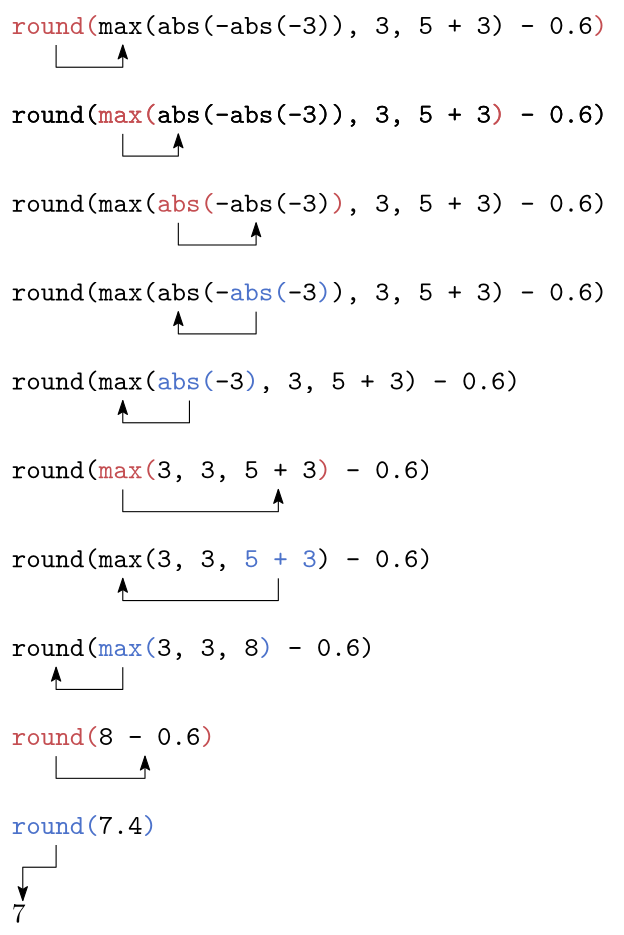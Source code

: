<?xml version="1.0"?>
<!DOCTYPE ipe SYSTEM "ipe.dtd">
<ipe version="70218" creator="Ipe 7.2.24">
<info created="D:20220208125300" modified="D:20230901152816"/>
<ipestyle name="basic">
<symbol name="arrow/arc(spx)">
<path stroke="sym-stroke" fill="sym-stroke" pen="sym-pen">
0 0 m
-1 0.333 l
-1 -0.333 l
h
</path>
</symbol>
<symbol name="arrow/farc(spx)">
<path stroke="sym-stroke" fill="white" pen="sym-pen">
0 0 m
-1 0.333 l
-1 -0.333 l
h
</path>
</symbol>
<symbol name="arrow/ptarc(spx)">
<path stroke="sym-stroke" fill="sym-stroke" pen="sym-pen">
0 0 m
-1 0.333 l
-0.8 0 l
-1 -0.333 l
h
</path>
</symbol>
<symbol name="arrow/fptarc(spx)">
<path stroke="sym-stroke" fill="white" pen="sym-pen">
0 0 m
-1 0.333 l
-0.8 0 l
-1 -0.333 l
h
</path>
</symbol>
<symbol name="mark/circle(sx)" transformations="translations">
<path fill="sym-stroke">
0.6 0 0 0.6 0 0 e
0.4 0 0 0.4 0 0 e
</path>
</symbol>
<symbol name="mark/disk(sx)" transformations="translations">
<path fill="sym-stroke">
0.6 0 0 0.6 0 0 e
</path>
</symbol>
<symbol name="mark/fdisk(sfx)" transformations="translations">
<group>
<path fill="sym-fill">
0.5 0 0 0.5 0 0 e
</path>
<path fill="sym-stroke" fillrule="eofill">
0.6 0 0 0.6 0 0 e
0.4 0 0 0.4 0 0 e
</path>
</group>
</symbol>
<symbol name="mark/box(sx)" transformations="translations">
<path fill="sym-stroke" fillrule="eofill">
-0.6 -0.6 m
0.6 -0.6 l
0.6 0.6 l
-0.6 0.6 l
h
-0.4 -0.4 m
0.4 -0.4 l
0.4 0.4 l
-0.4 0.4 l
h
</path>
</symbol>
<symbol name="mark/square(sx)" transformations="translations">
<path fill="sym-stroke">
-0.6 -0.6 m
0.6 -0.6 l
0.6 0.6 l
-0.6 0.6 l
h
</path>
</symbol>
<symbol name="mark/fsquare(sfx)" transformations="translations">
<group>
<path fill="sym-fill">
-0.5 -0.5 m
0.5 -0.5 l
0.5 0.5 l
-0.5 0.5 l
h
</path>
<path fill="sym-stroke" fillrule="eofill">
-0.6 -0.6 m
0.6 -0.6 l
0.6 0.6 l
-0.6 0.6 l
h
-0.4 -0.4 m
0.4 -0.4 l
0.4 0.4 l
-0.4 0.4 l
h
</path>
</group>
</symbol>
<symbol name="mark/cross(sx)" transformations="translations">
<group>
<path fill="sym-stroke">
-0.43 -0.57 m
0.57 0.43 l
0.43 0.57 l
-0.57 -0.43 l
h
</path>
<path fill="sym-stroke">
-0.43 0.57 m
0.57 -0.43 l
0.43 -0.57 l
-0.57 0.43 l
h
</path>
</group>
</symbol>
<symbol name="arrow/fnormal(spx)">
<path stroke="sym-stroke" fill="white" pen="sym-pen">
0 0 m
-1 0.333 l
-1 -0.333 l
h
</path>
</symbol>
<symbol name="arrow/pointed(spx)">
<path stroke="sym-stroke" fill="sym-stroke" pen="sym-pen">
0 0 m
-1 0.333 l
-0.8 0 l
-1 -0.333 l
h
</path>
</symbol>
<symbol name="arrow/fpointed(spx)">
<path stroke="sym-stroke" fill="white" pen="sym-pen">
0 0 m
-1 0.333 l
-0.8 0 l
-1 -0.333 l
h
</path>
</symbol>
<symbol name="arrow/linear(spx)">
<path stroke="sym-stroke" pen="sym-pen">
-1 0.333 m
0 0 l
-1 -0.333 l
</path>
</symbol>
<symbol name="arrow/fdouble(spx)">
<path stroke="sym-stroke" fill="white" pen="sym-pen">
0 0 m
-1 0.333 l
-1 -0.333 l
h
-1 0 m
-2 0.333 l
-2 -0.333 l
h
</path>
</symbol>
<symbol name="arrow/double(spx)">
<path stroke="sym-stroke" fill="sym-stroke" pen="sym-pen">
0 0 m
-1 0.333 l
-1 -0.333 l
h
-1 0 m
-2 0.333 l
-2 -0.333 l
h
</path>
</symbol>
<anglesize name="22.5 deg" value="22.5"/>
<anglesize name="30 deg" value="30"/>
<anglesize name="45 deg" value="45"/>
<anglesize name="60 deg" value="60"/>
<anglesize name="90 deg" value="90"/>
<arrowsize name="large" value="10"/>
<arrowsize name="small" value="5"/>
<arrowsize name="tiny" value="3"/>
<color name="blue" value="0 0 1"/>
<color name="brown" value="0.647 0.165 0.165"/>
<color name="darkblue" value="0 0 0.545"/>
<color name="darkcyan" value="0 0.545 0.545"/>
<color name="darkgray" value="0.663"/>
<color name="darkgreen" value="0 0.392 0"/>
<color name="darkmagenta" value="0.545 0 0.545"/>
<color name="darkorange" value="1 0.549 0"/>
<color name="darkred" value="0.545 0 0"/>
<color name="gold" value="1 0.843 0"/>
<color name="gray" value="0.745"/>
<color name="green" value="0 1 0"/>
<color name="lightblue" value="0.678 0.847 0.902"/>
<color name="lightcyan" value="0.878 1 1"/>
<color name="lightgray" value="0.827"/>
<color name="lightgreen" value="0.565 0.933 0.565"/>
<color name="lightyellow" value="1 1 0.878"/>
<color name="navy" value="0 0 0.502"/>
<color name="orange" value="1 0.647 0"/>
<color name="pink" value="1 0.753 0.796"/>
<color name="purple" value="0.627 0.125 0.941"/>
<color name="red" value="1 0 0"/>
<color name="sbblue" value="0.298 0.447 0.79"/>
<color name="sbgreen" value="0.333 0.658 0.407"/>
<color name="sborange" value="0.866 0.517 0.321"/>
<color name="sbpurple" value="0.505 0.447 0.698"/>
<color name="sbred" value="0.768 0.305 0.321"/>
<color name="seagreen" value="0.18 0.545 0.341"/>
<color name="turquoise" value="0.251 0.878 0.816"/>
<color name="verydarkgray" value="0.4"/>
<color name="violet" value="0.933 0.51 0.933"/>
<color name="yellow" value="1 1 0"/>
<dashstyle name="dash dot dotted" value="[4 2 1 2 1 2] 0"/>
<dashstyle name="dash dotted" value="[4 2 1 2] 0"/>
<dashstyle name="dashed" value="[4] 0"/>
<dashstyle name="dotted" value="[1 3] 0"/>
<gridsize name="10 pts (~3.5 mm)" value="10"/>
<gridsize name="14 pts (~5 mm)" value="14"/>
<gridsize name="16 pts (~6 mm)" value="16"/>
<gridsize name="20 pts (~7 mm)" value="20"/>
<gridsize name="28 pts (~10 mm)" value="28"/>
<gridsize name="32 pts (~12 mm)" value="32"/>
<gridsize name="4 pts" value="4"/>
<gridsize name="56 pts (~20 mm)" value="56"/>
<gridsize name="8 pts (~3 mm)" value="8"/>
<opacity name="10%" value="0.1"/>
<opacity name="30%" value="0.3"/>
<opacity name="50%" value="0.5"/>
<opacity name="75%" value="0.75"/>
<pen name="fat" value="1.2"/>
<pen name="heavier" value="0.8"/>
<pen name="ultrafat" value="2"/>
<symbolsize name="large" value="5"/>
<symbolsize name="small" value="2"/>
<symbolsize name="tiny" value="1.1"/>
<textsize name="Huge" value="\Huge"/>
<textsize name="LARGE" value="\LARGE"/>
<textsize name="Large" value="\Large"/>
<textsize name="footnote" value="\footnotesize"/>
<textsize name="huge" value="\huge"/>
<textsize name="large" value="\large"/>
<textsize name="small" value="\small"/>
<textsize name="tiny" value="\tiny"/>
<textstyle name="center" begin="\begin{center}" end="\end{center}"/>
<textstyle name="item" begin="\begin{itemize}\item{}" end="\end{itemize}"/>
<textstyle name="itemize" begin="\begin{itemize}" end="\end{itemize}"/>
<tiling name="falling" angle="-60" step="4" width="1"/>
<tiling name="rising" angle="30" step="4" width="1"/>
</ipestyle>
<page>
<layer name="alpha"/>
<view layers="alpha" active="alpha"/>
<path layer="alpha" fill="white">
28 836 m
28 500 l
252 500 l
252 836 l
h
</path>
<text matrix="1 0 0 1 -104 84" transformations="translations" pos="136 740" stroke="black" type="label" width="214.444" height="6.922" depth="1.38" valign="baseline">\texttt{{\color{sbred}round(}max(abs(-abs(-3)), 3, 5 + 3) - 0.6{\color{sbred})}}</text>
<text matrix="1 0 0 1 -104 52" transformations="translations" pos="136 740" stroke="black" type="label" width="214.444" height="6.922" depth="1.38" valign="baseline">\texttt{round({\color{sbred}max(}abs(-abs(-3)), 3, 5 + 3{\color{sbred})} - 0.6)}</text>
<text matrix="1 0 0 1 -104 20" transformations="translations" pos="136 740" stroke="black" type="label" width="214.444" height="6.922" depth="1.38" valign="baseline">\texttt{round(max({\color{sbred}abs(}-abs(-3){\color{sbred})}, 3, 5 + 3) - 0.6)}</text>
<text matrix="1 0 0 1 -104 -140" transformations="translations" pos="136 740" stroke="black" type="label" width="130.759" height="6.922" depth="1.38" valign="baseline">\texttt{round({\color{sbblue}max(}3, 3, 8{\color{sbblue})} - 0.6)}</text>
<text matrix="1 0 0 1 -104 -108" transformations="translations" pos="136 740" stroke="black" type="label" width="151.68" height="6.922" depth="1.38" valign="baseline">\texttt{round(max(3, 3, {\color{sbblue}5 + 3}) - 0.6)}</text>
<text matrix="1 0 0 1 -104 -172" transformations="translations" pos="136 740" stroke="black" type="label" width="73.225" height="6.919" depth="0.83" valign="baseline">\texttt{{\color{sbred}round(}8 - 0.6{\color{sbred})}}</text>
<text matrix="1 0 0 1 -104 -12" transformations="translations" pos="136 740" stroke="black" type="label" width="214.444" height="6.922" depth="1.38" valign="baseline">\texttt{round(max(abs(-{\color{sbblue}abs(}-3{\color{sbblue})}), 3, 5 + 3) - 0.6)}</text>
<text matrix="1 0 0 1 -104 -44" transformations="translations" pos="136 740" stroke="black" type="label" width="183.062" height="6.922" depth="1.38" valign="baseline">\texttt{round(max({\color{sbblue}abs(}-3{\color{sbblue})}, 3, 5 + 3) - 0.6)}</text>
<text matrix="1 0 0 1 -104 -204" transformations="translations" pos="136 740" stroke="black" type="label" width="52.303" height="6.919" depth="0.83" valign="baseline">\texttt{{\color{sbblue}round(}7.4{\color{sbblue})}}</text>
<text matrix="1 0 0 1 -104 -236" transformations="translations" pos="136 740" stroke="black" type="label" width="4.981" height="6.42" depth="0" valign="baseline">7</text>
<text matrix="1 0 0 1 -104 -76" transformations="translations" pos="136 740" stroke="black" type="label" width="151.68" height="6.922" depth="1.38" valign="baseline">\texttt{round({\color{sbred}max(}3, 3, 5 + 3{\color{sbred})} - 0.6)}</text>
<text matrix="1 0 0 1 -104 52" transformations="translations" pos="136 740" stroke="black" type="label" width="214.444" height="6.922" depth="1.38" valign="baseline">\texttt{round({\color{sbred}max(}abs(-abs(-3)), 3, 5 + 3{\color{sbred})} - 0.6)}</text>
<path stroke="black" arrow="ptarc/small">
48 820 m
48 812 l
72 812 l
72 820 l
</path>
<path stroke="black" arrow="ptarc/small">
72 788 m
72 780 l
92 780 l
92 788 l
</path>
<path stroke="black" arrow="ptarc/small">
92 756 m
92 748 l
120 748 l
120 756 l
</path>
<path stroke="black" arrow="ptarc/small">
120 724 m
120 716 l
92 716 l
92 724 l
</path>
<path stroke="black" arrow="ptarc/small">
96 692 m
96 684 l
72 684 l
72 692 l
</path>
<path stroke="black" arrow="ptarc/small">
72 660 m
72 652 l
128 652 l
128 660 l
</path>
<path stroke="black" arrow="ptarc/small">
128 628 m
128 620 l
72 620 l
72 628 l
</path>
<path stroke="black" arrow="ptarc/small">
72 596 m
72 588 l
48 588 l
48 596 l
</path>
<path stroke="black" arrow="ptarc/small">
48 564 m
48 556 l
80 556 l
80 564 l
</path>
<path stroke="black" arrow="ptarc/small">
48 532 m
48 524 l
36 524 l
36 512 l
</path>
</page>
</ipe>
